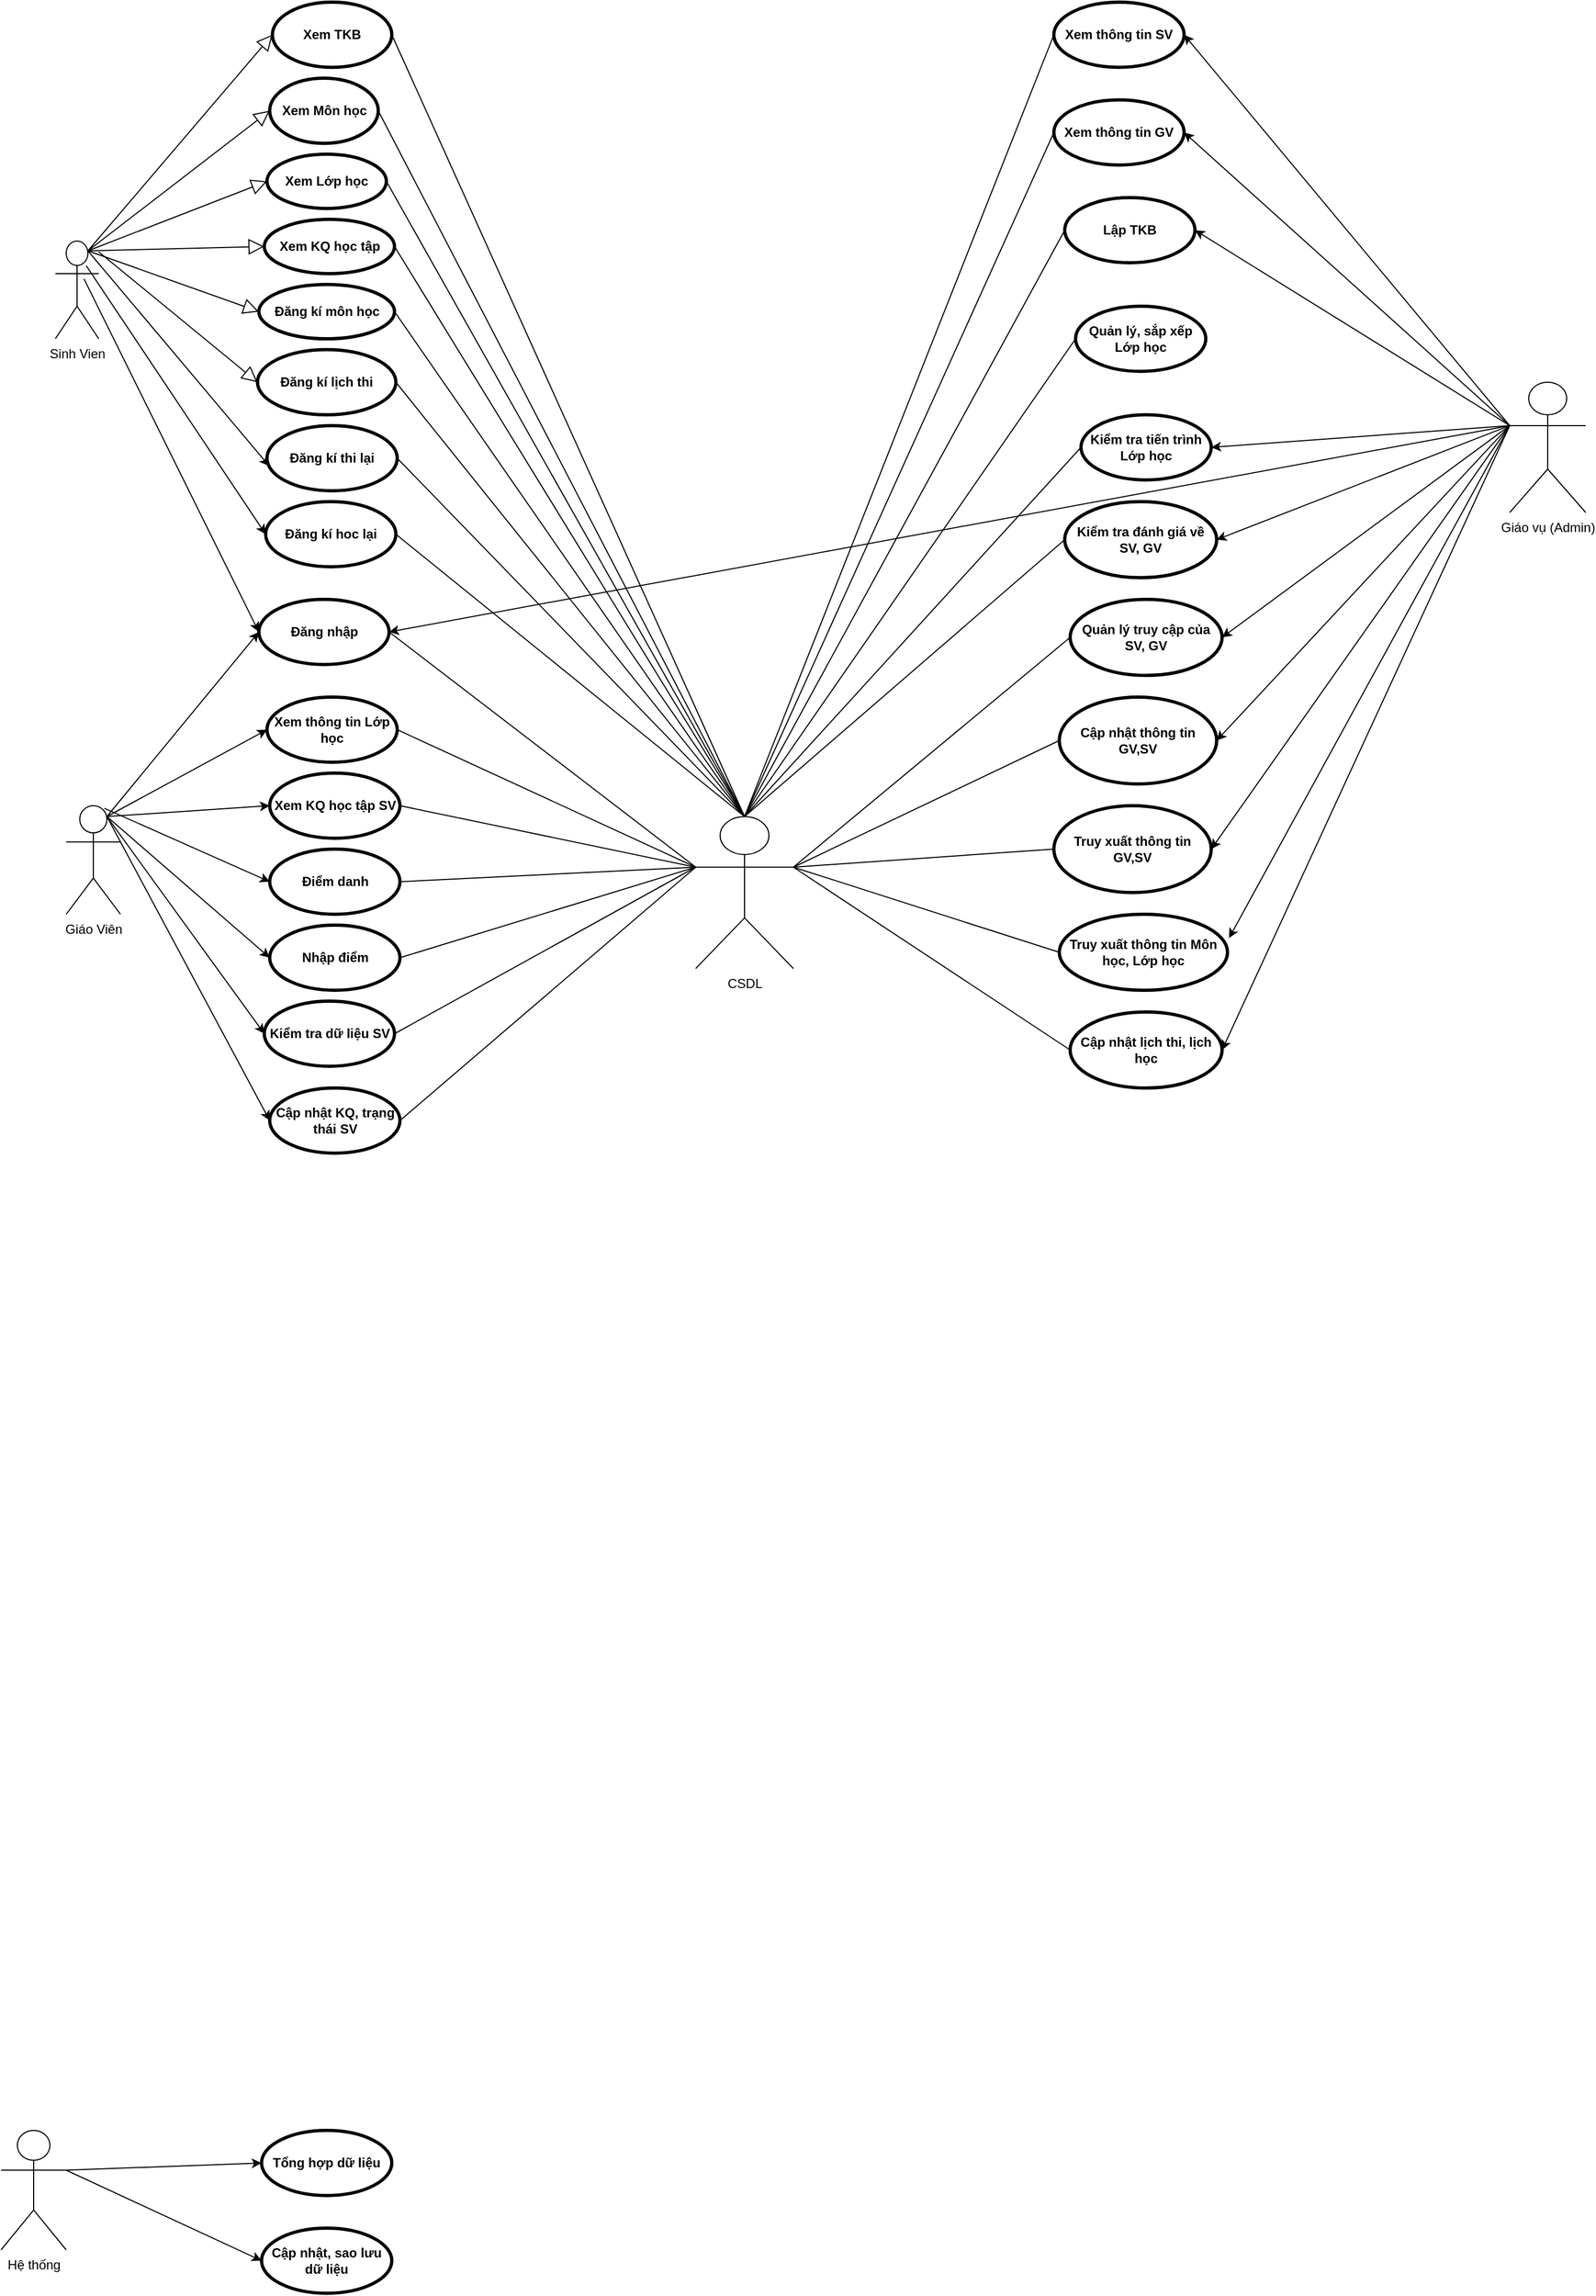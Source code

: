 <mxfile version="14.4.3" type="device"><diagram id="cvtjr43qVSn7jWfJGrVy" name="Page-1"><mxGraphModel dx="1546" dy="1814" grid="1" gridSize="10" guides="1" tooltips="1" connect="1" arrows="1" fold="1" page="1" pageScale="1" pageWidth="850" pageHeight="1100" math="0" shadow="0"><root><mxCell id="0"/><mxCell id="1" parent="0"/><mxCell id="vJbOVOiR2p8JnZp5kyX--1" value="Sinh Vien" style="shape=umlActor;html=1;verticalLabelPosition=bottom;verticalAlign=top;align=center;" vertex="1" parent="1"><mxGeometry x="70" y="110" width="40" height="90" as="geometry"/></mxCell><mxCell id="vJbOVOiR2p8JnZp5kyX--2" value="Xem TKB" style="shape=ellipse;html=1;strokeWidth=3;fontStyle=1;whiteSpace=wrap;align=center;perimeter=ellipsePerimeter;" vertex="1" parent="1"><mxGeometry x="270" y="-110" width="110" height="60" as="geometry"/></mxCell><mxCell id="vJbOVOiR2p8JnZp5kyX--3" value="Xem Môn học" style="shape=ellipse;html=1;strokeWidth=3;fontStyle=1;whiteSpace=wrap;align=center;perimeter=ellipsePerimeter;" vertex="1" parent="1"><mxGeometry x="267.5" y="-40" width="100" height="60" as="geometry"/></mxCell><mxCell id="vJbOVOiR2p8JnZp5kyX--4" value="Xem Lớp học" style="shape=ellipse;html=1;strokeWidth=3;fontStyle=1;whiteSpace=wrap;align=center;perimeter=ellipsePerimeter;" vertex="1" parent="1"><mxGeometry x="265" y="30" width="110" height="50" as="geometry"/></mxCell><mxCell id="vJbOVOiR2p8JnZp5kyX--5" value="Xem KQ học tập" style="shape=ellipse;html=1;strokeWidth=3;fontStyle=1;whiteSpace=wrap;align=center;perimeter=ellipsePerimeter;" vertex="1" parent="1"><mxGeometry x="262.5" y="90" width="120" height="50" as="geometry"/></mxCell><mxCell id="vJbOVOiR2p8JnZp5kyX--6" value="Đăng kí môn học" style="shape=ellipse;html=1;strokeWidth=3;fontStyle=1;whiteSpace=wrap;align=center;perimeter=ellipsePerimeter;" vertex="1" parent="1"><mxGeometry x="257.5" y="150" width="125" height="50" as="geometry"/></mxCell><mxCell id="vJbOVOiR2p8JnZp5kyX--8" value="Đăng kí lịch thi" style="shape=ellipse;html=1;strokeWidth=3;fontStyle=1;whiteSpace=wrap;align=center;perimeter=ellipsePerimeter;" vertex="1" parent="1"><mxGeometry x="256.25" y="210" width="127.5" height="60" as="geometry"/></mxCell><mxCell id="vJbOVOiR2p8JnZp5kyX--9" value="Đăng kí thi lại" style="shape=ellipse;html=1;strokeWidth=3;fontStyle=1;whiteSpace=wrap;align=center;perimeter=ellipsePerimeter;" vertex="1" parent="1"><mxGeometry x="265" y="280" width="120" height="60" as="geometry"/></mxCell><mxCell id="vJbOVOiR2p8JnZp5kyX--10" value="Đăng kí hoc lại" style="shape=ellipse;html=1;strokeWidth=3;fontStyle=1;whiteSpace=wrap;align=center;perimeter=ellipsePerimeter;" vertex="1" parent="1"><mxGeometry x="263.75" y="350" width="120" height="60" as="geometry"/></mxCell><mxCell id="vJbOVOiR2p8JnZp5kyX--11" value="Đăng nhập" style="shape=ellipse;html=1;strokeWidth=3;fontStyle=1;whiteSpace=wrap;align=center;perimeter=ellipsePerimeter;" vertex="1" parent="1"><mxGeometry x="257.5" y="440" width="120" height="60" as="geometry"/></mxCell><mxCell id="vJbOVOiR2p8JnZp5kyX--12" value="Giáo Viên" style="shape=umlActor;html=1;verticalLabelPosition=bottom;verticalAlign=top;align=center;" vertex="1" parent="1"><mxGeometry x="80" y="630" width="50" height="100" as="geometry"/></mxCell><mxCell id="vJbOVOiR2p8JnZp5kyX--13" value="Xem thông tin Lớp học" style="shape=ellipse;html=1;strokeWidth=3;fontStyle=1;whiteSpace=wrap;align=center;perimeter=ellipsePerimeter;" vertex="1" parent="1"><mxGeometry x="265" y="530" width="120" height="60" as="geometry"/></mxCell><mxCell id="vJbOVOiR2p8JnZp5kyX--14" value="Xem KQ học tập SV" style="shape=ellipse;html=1;strokeWidth=3;fontStyle=1;whiteSpace=wrap;align=center;perimeter=ellipsePerimeter;" vertex="1" parent="1"><mxGeometry x="267.5" y="600" width="120" height="60" as="geometry"/></mxCell><mxCell id="vJbOVOiR2p8JnZp5kyX--15" value="Điểm danh" style="shape=ellipse;html=1;strokeWidth=3;fontStyle=1;whiteSpace=wrap;align=center;perimeter=ellipsePerimeter;" vertex="1" parent="1"><mxGeometry x="267.5" y="670" width="120" height="60" as="geometry"/></mxCell><mxCell id="vJbOVOiR2p8JnZp5kyX--16" value="Nhập điểm" style="shape=ellipse;html=1;strokeWidth=3;fontStyle=1;whiteSpace=wrap;align=center;perimeter=ellipsePerimeter;" vertex="1" parent="1"><mxGeometry x="267.5" y="740" width="120" height="60" as="geometry"/></mxCell><mxCell id="vJbOVOiR2p8JnZp5kyX--17" value="Kiểm tra dữ liệu SV" style="shape=ellipse;html=1;strokeWidth=3;fontStyle=1;whiteSpace=wrap;align=center;perimeter=ellipsePerimeter;" vertex="1" parent="1"><mxGeometry x="262.5" y="810" width="120" height="60" as="geometry"/></mxCell><mxCell id="vJbOVOiR2p8JnZp5kyX--18" value="Cập nhật KQ, trạng thái SV" style="shape=ellipse;html=1;strokeWidth=3;fontStyle=1;whiteSpace=wrap;align=center;perimeter=ellipsePerimeter;" vertex="1" parent="1"><mxGeometry x="267.5" y="890" width="120" height="60" as="geometry"/></mxCell><mxCell id="vJbOVOiR2p8JnZp5kyX--20" value="" style="edgeStyle=none;html=1;endArrow=block;endFill=0;endSize=12;verticalAlign=bottom;exitX=0.75;exitY=0.1;exitDx=0;exitDy=0;exitPerimeter=0;entryX=0;entryY=0.5;entryDx=0;entryDy=0;" edge="1" parent="1" source="vJbOVOiR2p8JnZp5kyX--1" target="vJbOVOiR2p8JnZp5kyX--2"><mxGeometry width="160" relative="1" as="geometry"><mxPoint x="240" y="190" as="sourcePoint"/><mxPoint x="400" y="190" as="targetPoint"/></mxGeometry></mxCell><mxCell id="vJbOVOiR2p8JnZp5kyX--21" value="" style="edgeStyle=none;html=1;endArrow=block;endFill=0;endSize=12;verticalAlign=bottom;exitX=0.75;exitY=0.1;exitDx=0;exitDy=0;exitPerimeter=0;entryX=0;entryY=0.5;entryDx=0;entryDy=0;" edge="1" parent="1" source="vJbOVOiR2p8JnZp5kyX--1" target="vJbOVOiR2p8JnZp5kyX--3"><mxGeometry width="160" relative="1" as="geometry"><mxPoint x="240" y="190" as="sourcePoint"/><mxPoint x="400" y="190" as="targetPoint"/></mxGeometry></mxCell><mxCell id="vJbOVOiR2p8JnZp5kyX--22" value="" style="edgeStyle=none;html=1;endArrow=block;endFill=0;endSize=12;verticalAlign=bottom;exitX=0.75;exitY=0.1;exitDx=0;exitDy=0;exitPerimeter=0;entryX=0;entryY=0.5;entryDx=0;entryDy=0;" edge="1" parent="1" source="vJbOVOiR2p8JnZp5kyX--1" target="vJbOVOiR2p8JnZp5kyX--4"><mxGeometry width="160" relative="1" as="geometry"><mxPoint x="240" y="190" as="sourcePoint"/><mxPoint x="400" y="190" as="targetPoint"/></mxGeometry></mxCell><mxCell id="vJbOVOiR2p8JnZp5kyX--23" value="" style="edgeStyle=none;html=1;endArrow=block;endFill=0;endSize=12;verticalAlign=bottom;exitX=0.75;exitY=0.1;exitDx=0;exitDy=0;exitPerimeter=0;entryX=0;entryY=0.5;entryDx=0;entryDy=0;" edge="1" parent="1" source="vJbOVOiR2p8JnZp5kyX--1" target="vJbOVOiR2p8JnZp5kyX--5"><mxGeometry width="160" relative="1" as="geometry"><mxPoint x="240" y="190" as="sourcePoint"/><mxPoint x="400" y="190" as="targetPoint"/></mxGeometry></mxCell><mxCell id="vJbOVOiR2p8JnZp5kyX--24" value="" style="edgeStyle=none;html=1;endArrow=block;endFill=0;endSize=12;verticalAlign=bottom;exitX=0.75;exitY=0.1;exitDx=0;exitDy=0;exitPerimeter=0;entryX=0;entryY=0.5;entryDx=0;entryDy=0;" edge="1" parent="1" source="vJbOVOiR2p8JnZp5kyX--1" target="vJbOVOiR2p8JnZp5kyX--6"><mxGeometry width="160" relative="1" as="geometry"><mxPoint x="240" y="190" as="sourcePoint"/><mxPoint x="400" y="190" as="targetPoint"/></mxGeometry></mxCell><mxCell id="vJbOVOiR2p8JnZp5kyX--25" value="" style="edgeStyle=none;html=1;endArrow=block;endFill=0;endSize=12;verticalAlign=bottom;entryX=0;entryY=0.5;entryDx=0;entryDy=0;" edge="1" parent="1" target="vJbOVOiR2p8JnZp5kyX--8"><mxGeometry width="160" relative="1" as="geometry"><mxPoint x="110" y="120" as="sourcePoint"/><mxPoint x="400" y="190" as="targetPoint"/></mxGeometry></mxCell><mxCell id="vJbOVOiR2p8JnZp5kyX--26" value="" style="endArrow=classic;html=1;exitX=0.75;exitY=0.1;exitDx=0;exitDy=0;exitPerimeter=0;entryX=0.017;entryY=0.62;entryDx=0;entryDy=0;entryPerimeter=0;" edge="1" parent="1" source="vJbOVOiR2p8JnZp5kyX--1" target="vJbOVOiR2p8JnZp5kyX--9"><mxGeometry width="50" height="50" relative="1" as="geometry"><mxPoint x="300" y="320" as="sourcePoint"/><mxPoint x="350" y="270" as="targetPoint"/></mxGeometry></mxCell><mxCell id="vJbOVOiR2p8JnZp5kyX--27" value="" style="endArrow=classic;html=1;exitX=0.713;exitY=0.253;exitDx=0;exitDy=0;exitPerimeter=0;entryX=0;entryY=0.5;entryDx=0;entryDy=0;" edge="1" parent="1" source="vJbOVOiR2p8JnZp5kyX--1" target="vJbOVOiR2p8JnZp5kyX--10"><mxGeometry width="50" height="50" relative="1" as="geometry"><mxPoint x="300" y="420" as="sourcePoint"/><mxPoint x="350" y="370" as="targetPoint"/></mxGeometry></mxCell><mxCell id="vJbOVOiR2p8JnZp5kyX--28" value="" style="endArrow=classic;html=1;exitX=0.66;exitY=0.387;exitDx=0;exitDy=0;exitPerimeter=0;entryX=0;entryY=0.5;entryDx=0;entryDy=0;" edge="1" parent="1" source="vJbOVOiR2p8JnZp5kyX--1" target="vJbOVOiR2p8JnZp5kyX--11"><mxGeometry width="50" height="50" relative="1" as="geometry"><mxPoint x="300" y="320" as="sourcePoint"/><mxPoint x="350" y="270" as="targetPoint"/></mxGeometry></mxCell><mxCell id="vJbOVOiR2p8JnZp5kyX--29" value="" style="endArrow=classic;html=1;exitX=0.75;exitY=0.1;exitDx=0;exitDy=0;exitPerimeter=0;entryX=0;entryY=0.5;entryDx=0;entryDy=0;" edge="1" parent="1" source="vJbOVOiR2p8JnZp5kyX--12" target="vJbOVOiR2p8JnZp5kyX--11"><mxGeometry width="50" height="50" relative="1" as="geometry"><mxPoint x="300" y="720" as="sourcePoint"/><mxPoint x="350" y="670" as="targetPoint"/></mxGeometry></mxCell><mxCell id="vJbOVOiR2p8JnZp5kyX--30" value="" style="endArrow=classic;html=1;entryX=0;entryY=0.5;entryDx=0;entryDy=0;exitX=0.75;exitY=0.1;exitDx=0;exitDy=0;exitPerimeter=0;" edge="1" parent="1" source="vJbOVOiR2p8JnZp5kyX--12" target="vJbOVOiR2p8JnZp5kyX--13"><mxGeometry width="50" height="50" relative="1" as="geometry"><mxPoint x="100" y="640" as="sourcePoint"/><mxPoint x="350" y="670" as="targetPoint"/></mxGeometry></mxCell><mxCell id="vJbOVOiR2p8JnZp5kyX--31" value="" style="endArrow=classic;html=1;exitX=0.75;exitY=0.1;exitDx=0;exitDy=0;exitPerimeter=0;entryX=0;entryY=0.5;entryDx=0;entryDy=0;" edge="1" parent="1" source="vJbOVOiR2p8JnZp5kyX--12" target="vJbOVOiR2p8JnZp5kyX--14"><mxGeometry width="50" height="50" relative="1" as="geometry"><mxPoint x="300" y="720" as="sourcePoint"/><mxPoint x="350" y="670" as="targetPoint"/></mxGeometry></mxCell><mxCell id="vJbOVOiR2p8JnZp5kyX--32" value="" style="endArrow=classic;html=1;entryX=0;entryY=0.5;entryDx=0;entryDy=0;exitX=0.704;exitY=0.024;exitDx=0;exitDy=0;exitPerimeter=0;" edge="1" parent="1" source="vJbOVOiR2p8JnZp5kyX--12" target="vJbOVOiR2p8JnZp5kyX--15"><mxGeometry width="50" height="50" relative="1" as="geometry"><mxPoint x="110" y="640" as="sourcePoint"/><mxPoint x="350" y="670" as="targetPoint"/></mxGeometry></mxCell><mxCell id="vJbOVOiR2p8JnZp5kyX--33" value="" style="endArrow=classic;html=1;exitX=0.75;exitY=0.1;exitDx=0;exitDy=0;exitPerimeter=0;entryX=0;entryY=0.5;entryDx=0;entryDy=0;" edge="1" parent="1" source="vJbOVOiR2p8JnZp5kyX--12" target="vJbOVOiR2p8JnZp5kyX--16"><mxGeometry width="50" height="50" relative="1" as="geometry"><mxPoint x="300" y="720" as="sourcePoint"/><mxPoint x="350" y="670" as="targetPoint"/></mxGeometry></mxCell><mxCell id="vJbOVOiR2p8JnZp5kyX--34" value="" style="endArrow=classic;html=1;exitX=0.75;exitY=0.1;exitDx=0;exitDy=0;exitPerimeter=0;entryX=0;entryY=0.5;entryDx=0;entryDy=0;" edge="1" parent="1" source="vJbOVOiR2p8JnZp5kyX--12" target="vJbOVOiR2p8JnZp5kyX--17"><mxGeometry width="50" height="50" relative="1" as="geometry"><mxPoint x="300" y="720" as="sourcePoint"/><mxPoint x="350" y="670" as="targetPoint"/></mxGeometry></mxCell><mxCell id="vJbOVOiR2p8JnZp5kyX--35" value="" style="endArrow=classic;html=1;exitX=0.75;exitY=0.1;exitDx=0;exitDy=0;exitPerimeter=0;entryX=0;entryY=0.5;entryDx=0;entryDy=0;" edge="1" parent="1" source="vJbOVOiR2p8JnZp5kyX--12" target="vJbOVOiR2p8JnZp5kyX--18"><mxGeometry width="50" height="50" relative="1" as="geometry"><mxPoint x="300" y="720" as="sourcePoint"/><mxPoint x="350" y="670" as="targetPoint"/></mxGeometry></mxCell><mxCell id="vJbOVOiR2p8JnZp5kyX--36" value="Giáo vụ (Admin)" style="shape=umlActor;verticalLabelPosition=bottom;verticalAlign=top;html=1;outlineConnect=0;" vertex="1" parent="1"><mxGeometry x="1410" y="240" width="70" height="120" as="geometry"/></mxCell><mxCell id="vJbOVOiR2p8JnZp5kyX--37" value="" style="endArrow=classic;html=1;exitX=0;exitY=0.333;exitDx=0;exitDy=0;exitPerimeter=0;entryX=1;entryY=0.5;entryDx=0;entryDy=0;" edge="1" parent="1" source="vJbOVOiR2p8JnZp5kyX--36" target="vJbOVOiR2p8JnZp5kyX--11"><mxGeometry width="50" height="50" relative="1" as="geometry"><mxPoint x="300" y="820" as="sourcePoint"/><mxPoint x="350" y="770" as="targetPoint"/></mxGeometry></mxCell><mxCell id="vJbOVOiR2p8JnZp5kyX--38" value="Xem thông tin SV" style="shape=ellipse;html=1;strokeWidth=3;fontStyle=1;whiteSpace=wrap;align=center;perimeter=ellipsePerimeter;" vertex="1" parent="1"><mxGeometry x="990" y="-110" width="120" height="60" as="geometry"/></mxCell><mxCell id="vJbOVOiR2p8JnZp5kyX--39" value="Xem thông tin GV" style="shape=ellipse;html=1;strokeWidth=3;fontStyle=1;whiteSpace=wrap;align=center;perimeter=ellipsePerimeter;" vertex="1" parent="1"><mxGeometry x="990" y="-20" width="120" height="60" as="geometry"/></mxCell><mxCell id="vJbOVOiR2p8JnZp5kyX--41" value="Quản lý, sắp xếp Lớp học" style="shape=ellipse;html=1;strokeWidth=3;fontStyle=1;whiteSpace=wrap;align=center;perimeter=ellipsePerimeter;" vertex="1" parent="1"><mxGeometry x="1010" y="170" width="120" height="60" as="geometry"/></mxCell><mxCell id="vJbOVOiR2p8JnZp5kyX--42" value="Kiểm tra tiến trình Lớp học" style="shape=ellipse;html=1;strokeWidth=3;fontStyle=1;whiteSpace=wrap;align=center;perimeter=ellipsePerimeter;" vertex="1" parent="1"><mxGeometry x="1015" y="270" width="120" height="60" as="geometry"/></mxCell><mxCell id="vJbOVOiR2p8JnZp5kyX--43" value="Kiểm tra đánh giá về SV, GV" style="shape=ellipse;html=1;strokeWidth=3;fontStyle=1;whiteSpace=wrap;align=center;perimeter=ellipsePerimeter;" vertex="1" parent="1"><mxGeometry x="1000" y="350" width="140" height="70" as="geometry"/></mxCell><mxCell id="vJbOVOiR2p8JnZp5kyX--44" value="Quản lý truy cập của SV, GV" style="shape=ellipse;html=1;strokeWidth=3;fontStyle=1;whiteSpace=wrap;align=center;perimeter=ellipsePerimeter;" vertex="1" parent="1"><mxGeometry x="1005" y="440" width="140" height="70" as="geometry"/></mxCell><mxCell id="vJbOVOiR2p8JnZp5kyX--45" value="" style="endArrow=classic;html=1;exitX=0;exitY=0.333;exitDx=0;exitDy=0;exitPerimeter=0;entryX=1;entryY=0.5;entryDx=0;entryDy=0;" edge="1" parent="1" source="vJbOVOiR2p8JnZp5kyX--36" target="vJbOVOiR2p8JnZp5kyX--38"><mxGeometry width="50" height="50" relative="1" as="geometry"><mxPoint x="300" y="1190" as="sourcePoint"/><mxPoint x="350" y="1140" as="targetPoint"/></mxGeometry></mxCell><mxCell id="vJbOVOiR2p8JnZp5kyX--46" value="" style="endArrow=classic;html=1;exitX=0;exitY=0.333;exitDx=0;exitDy=0;exitPerimeter=0;entryX=1;entryY=0.5;entryDx=0;entryDy=0;" edge="1" parent="1" source="vJbOVOiR2p8JnZp5kyX--36" target="vJbOVOiR2p8JnZp5kyX--39"><mxGeometry width="50" height="50" relative="1" as="geometry"><mxPoint x="300" y="1190" as="sourcePoint"/><mxPoint x="350" y="1140" as="targetPoint"/></mxGeometry></mxCell><mxCell id="vJbOVOiR2p8JnZp5kyX--47" value="" style="endArrow=classic;html=1;entryX=1;entryY=0.5;entryDx=0;entryDy=0;exitX=0;exitY=0.333;exitDx=0;exitDy=0;exitPerimeter=0;" edge="1" parent="1" source="vJbOVOiR2p8JnZp5kyX--36" target="vJbOVOiR2p8JnZp5kyX--40"><mxGeometry width="50" height="50" relative="1" as="geometry"><mxPoint x="1350" y="178" as="sourcePoint"/><mxPoint x="350" y="1140" as="targetPoint"/></mxGeometry></mxCell><mxCell id="vJbOVOiR2p8JnZp5kyX--50" value="Cập nhật thông tin GV,SV" style="shape=ellipse;html=1;strokeWidth=3;fontStyle=1;whiteSpace=wrap;align=center;perimeter=ellipsePerimeter;" vertex="1" parent="1"><mxGeometry x="995" y="530" width="145" height="80" as="geometry"/></mxCell><mxCell id="vJbOVOiR2p8JnZp5kyX--53" value="Truy xuất thông tin GV,SV" style="shape=ellipse;html=1;strokeWidth=3;fontStyle=1;whiteSpace=wrap;align=center;perimeter=ellipsePerimeter;" vertex="1" parent="1"><mxGeometry x="990" y="630" width="145" height="80" as="geometry"/></mxCell><mxCell id="vJbOVOiR2p8JnZp5kyX--54" value="Truy xuất thông tin Môn học, Lớp học" style="shape=ellipse;html=1;strokeWidth=3;fontStyle=1;whiteSpace=wrap;align=center;perimeter=ellipsePerimeter;" vertex="1" parent="1"><mxGeometry x="995" y="730" width="155" height="70" as="geometry"/></mxCell><mxCell id="vJbOVOiR2p8JnZp5kyX--55" value="Cập nhật lịch thi, lịch học" style="shape=ellipse;html=1;strokeWidth=3;fontStyle=1;whiteSpace=wrap;align=center;perimeter=ellipsePerimeter;" vertex="1" parent="1"><mxGeometry x="1005" y="820" width="140" height="70" as="geometry"/></mxCell><mxCell id="vJbOVOiR2p8JnZp5kyX--57" value="Hệ thống" style="shape=umlActor;html=1;verticalLabelPosition=bottom;verticalAlign=top;align=center;" vertex="1" parent="1"><mxGeometry x="20" y="1850" width="60" height="110" as="geometry"/></mxCell><mxCell id="vJbOVOiR2p8JnZp5kyX--59" value="Tổng hợp dữ liệu" style="shape=ellipse;html=1;strokeWidth=3;fontStyle=1;whiteSpace=wrap;align=center;perimeter=ellipsePerimeter;" vertex="1" parent="1"><mxGeometry x="260" y="1850" width="120" height="60" as="geometry"/></mxCell><mxCell id="vJbOVOiR2p8JnZp5kyX--60" value="Cập nhật, sao lưu dữ liệu" style="shape=ellipse;html=1;strokeWidth=3;fontStyle=1;whiteSpace=wrap;align=center;perimeter=ellipsePerimeter;" vertex="1" parent="1"><mxGeometry x="260" y="1940" width="120" height="60" as="geometry"/></mxCell><mxCell id="vJbOVOiR2p8JnZp5kyX--67" value="" style="endArrow=classic;html=1;exitX=1;exitY=0.333;exitDx=0;exitDy=0;exitPerimeter=0;entryX=0;entryY=0.5;entryDx=0;entryDy=0;" edge="1" parent="1" source="vJbOVOiR2p8JnZp5kyX--57" target="vJbOVOiR2p8JnZp5kyX--59"><mxGeometry width="50" height="50" relative="1" as="geometry"><mxPoint x="450" y="1910" as="sourcePoint"/><mxPoint x="500" y="1860" as="targetPoint"/></mxGeometry></mxCell><mxCell id="vJbOVOiR2p8JnZp5kyX--68" value="" style="endArrow=classic;html=1;exitX=1;exitY=0.333;exitDx=0;exitDy=0;exitPerimeter=0;entryX=0;entryY=0.5;entryDx=0;entryDy=0;" edge="1" parent="1" source="vJbOVOiR2p8JnZp5kyX--57" target="vJbOVOiR2p8JnZp5kyX--60"><mxGeometry width="50" height="50" relative="1" as="geometry"><mxPoint x="450" y="1910" as="sourcePoint"/><mxPoint x="500" y="1860" as="targetPoint"/></mxGeometry></mxCell><mxCell id="vJbOVOiR2p8JnZp5kyX--69" value="CSDL" style="shape=umlActor;html=1;verticalLabelPosition=bottom;verticalAlign=top;align=center;" vertex="1" parent="1"><mxGeometry x="660" y="640" width="90" height="140" as="geometry"/></mxCell><mxCell id="vJbOVOiR2p8JnZp5kyX--70" value="" style="edgeStyle=none;html=1;endArrow=none;verticalAlign=bottom;exitX=1;exitY=0.5;exitDx=0;exitDy=0;entryX=0.5;entryY=0;entryDx=0;entryDy=0;entryPerimeter=0;" edge="1" parent="1" source="vJbOVOiR2p8JnZp5kyX--2" target="vJbOVOiR2p8JnZp5kyX--69"><mxGeometry width="160" relative="1" as="geometry"><mxPoint x="400" y="240" as="sourcePoint"/><mxPoint x="560" y="240" as="targetPoint"/></mxGeometry></mxCell><mxCell id="vJbOVOiR2p8JnZp5kyX--71" value="" style="edgeStyle=none;html=1;endArrow=none;verticalAlign=bottom;exitX=1;exitY=0.5;exitDx=0;exitDy=0;entryX=0.5;entryY=0;entryDx=0;entryDy=0;entryPerimeter=0;" edge="1" parent="1" source="vJbOVOiR2p8JnZp5kyX--3" target="vJbOVOiR2p8JnZp5kyX--69"><mxGeometry width="160" relative="1" as="geometry"><mxPoint x="400" y="240" as="sourcePoint"/><mxPoint x="560" y="240" as="targetPoint"/></mxGeometry></mxCell><mxCell id="vJbOVOiR2p8JnZp5kyX--72" value="" style="edgeStyle=none;html=1;endArrow=none;verticalAlign=bottom;exitX=1;exitY=0.5;exitDx=0;exitDy=0;entryX=0.5;entryY=0;entryDx=0;entryDy=0;entryPerimeter=0;" edge="1" parent="1" source="vJbOVOiR2p8JnZp5kyX--4" target="vJbOVOiR2p8JnZp5kyX--69"><mxGeometry width="160" relative="1" as="geometry"><mxPoint x="400" y="240" as="sourcePoint"/><mxPoint x="560" y="240" as="targetPoint"/></mxGeometry></mxCell><mxCell id="vJbOVOiR2p8JnZp5kyX--73" value="" style="edgeStyle=none;html=1;endArrow=none;verticalAlign=bottom;exitX=1;exitY=0.5;exitDx=0;exitDy=0;entryX=0.5;entryY=0;entryDx=0;entryDy=0;entryPerimeter=0;" edge="1" parent="1" source="vJbOVOiR2p8JnZp5kyX--5" target="vJbOVOiR2p8JnZp5kyX--69"><mxGeometry width="160" relative="1" as="geometry"><mxPoint x="400" y="360" as="sourcePoint"/><mxPoint x="560" y="360" as="targetPoint"/></mxGeometry></mxCell><mxCell id="vJbOVOiR2p8JnZp5kyX--74" value="" style="edgeStyle=none;html=1;endArrow=none;verticalAlign=bottom;exitX=1;exitY=0.5;exitDx=0;exitDy=0;entryX=0.5;entryY=0;entryDx=0;entryDy=0;entryPerimeter=0;" edge="1" parent="1" source="vJbOVOiR2p8JnZp5kyX--6" target="vJbOVOiR2p8JnZp5kyX--69"><mxGeometry width="160" relative="1" as="geometry"><mxPoint x="400" y="480" as="sourcePoint"/><mxPoint x="560" y="480" as="targetPoint"/></mxGeometry></mxCell><mxCell id="vJbOVOiR2p8JnZp5kyX--75" value="" style="edgeStyle=none;html=1;endArrow=none;verticalAlign=bottom;exitX=1;exitY=0.5;exitDx=0;exitDy=0;entryX=0.5;entryY=0;entryDx=0;entryDy=0;entryPerimeter=0;" edge="1" parent="1" source="vJbOVOiR2p8JnZp5kyX--8" target="vJbOVOiR2p8JnZp5kyX--69"><mxGeometry width="160" relative="1" as="geometry"><mxPoint x="400" y="480" as="sourcePoint"/><mxPoint x="560" y="480" as="targetPoint"/></mxGeometry></mxCell><mxCell id="vJbOVOiR2p8JnZp5kyX--76" value="" style="edgeStyle=none;html=1;endArrow=none;verticalAlign=bottom;exitX=1;exitY=0.5;exitDx=0;exitDy=0;entryX=0.5;entryY=0;entryDx=0;entryDy=0;entryPerimeter=0;" edge="1" parent="1" source="vJbOVOiR2p8JnZp5kyX--9" target="vJbOVOiR2p8JnZp5kyX--69"><mxGeometry width="160" relative="1" as="geometry"><mxPoint x="400" y="590" as="sourcePoint"/><mxPoint x="560" y="590" as="targetPoint"/></mxGeometry></mxCell><mxCell id="vJbOVOiR2p8JnZp5kyX--77" value="" style="edgeStyle=none;html=1;endArrow=none;verticalAlign=bottom;exitX=1;exitY=0.5;exitDx=0;exitDy=0;entryX=0.5;entryY=0;entryDx=0;entryDy=0;entryPerimeter=0;" edge="1" parent="1" source="vJbOVOiR2p8JnZp5kyX--10" target="vJbOVOiR2p8JnZp5kyX--69"><mxGeometry width="160" relative="1" as="geometry"><mxPoint x="400" y="590" as="sourcePoint"/><mxPoint x="560" y="590" as="targetPoint"/></mxGeometry></mxCell><mxCell id="vJbOVOiR2p8JnZp5kyX--78" value="" style="edgeStyle=none;html=1;endArrow=none;verticalAlign=bottom;exitX=1;exitY=0.5;exitDx=0;exitDy=0;entryX=0;entryY=0.333;entryDx=0;entryDy=0;entryPerimeter=0;" edge="1" parent="1" source="vJbOVOiR2p8JnZp5kyX--11" target="vJbOVOiR2p8JnZp5kyX--69"><mxGeometry width="160" relative="1" as="geometry"><mxPoint x="400" y="710" as="sourcePoint"/><mxPoint x="560" y="710" as="targetPoint"/></mxGeometry></mxCell><mxCell id="vJbOVOiR2p8JnZp5kyX--79" value="" style="edgeStyle=none;html=1;endArrow=none;verticalAlign=bottom;exitX=1;exitY=0.5;exitDx=0;exitDy=0;entryX=0;entryY=0.333;entryDx=0;entryDy=0;entryPerimeter=0;" edge="1" parent="1" source="vJbOVOiR2p8JnZp5kyX--13" target="vJbOVOiR2p8JnZp5kyX--69"><mxGeometry width="160" relative="1" as="geometry"><mxPoint x="400" y="710" as="sourcePoint"/><mxPoint x="560" y="710" as="targetPoint"/></mxGeometry></mxCell><mxCell id="vJbOVOiR2p8JnZp5kyX--80" value="" style="edgeStyle=none;html=1;endArrow=none;verticalAlign=bottom;exitX=1;exitY=0.5;exitDx=0;exitDy=0;entryX=0;entryY=0.333;entryDx=0;entryDy=0;entryPerimeter=0;" edge="1" parent="1" source="vJbOVOiR2p8JnZp5kyX--14" target="vJbOVOiR2p8JnZp5kyX--69"><mxGeometry width="160" relative="1" as="geometry"><mxPoint x="400" y="710" as="sourcePoint"/><mxPoint x="560" y="710" as="targetPoint"/></mxGeometry></mxCell><mxCell id="vJbOVOiR2p8JnZp5kyX--81" value="" style="edgeStyle=none;html=1;endArrow=none;verticalAlign=bottom;exitX=1;exitY=0.5;exitDx=0;exitDy=0;entryX=0;entryY=0.333;entryDx=0;entryDy=0;entryPerimeter=0;" edge="1" parent="1" source="vJbOVOiR2p8JnZp5kyX--15" target="vJbOVOiR2p8JnZp5kyX--69"><mxGeometry width="160" relative="1" as="geometry"><mxPoint x="425" y="709.41" as="sourcePoint"/><mxPoint x="610" y="750" as="targetPoint"/></mxGeometry></mxCell><mxCell id="vJbOVOiR2p8JnZp5kyX--83" value="" style="edgeStyle=none;html=1;endArrow=none;verticalAlign=bottom;exitX=1;exitY=0.5;exitDx=0;exitDy=0;entryX=0;entryY=0.333;entryDx=0;entryDy=0;entryPerimeter=0;" edge="1" parent="1" source="vJbOVOiR2p8JnZp5kyX--16" target="vJbOVOiR2p8JnZp5kyX--69"><mxGeometry width="160" relative="1" as="geometry"><mxPoint x="400" y="830" as="sourcePoint"/><mxPoint x="560" y="830" as="targetPoint"/></mxGeometry></mxCell><mxCell id="vJbOVOiR2p8JnZp5kyX--84" value="" style="edgeStyle=none;html=1;endArrow=none;verticalAlign=bottom;exitX=1;exitY=0.5;exitDx=0;exitDy=0;entryX=0;entryY=0.333;entryDx=0;entryDy=0;entryPerimeter=0;" edge="1" parent="1" source="vJbOVOiR2p8JnZp5kyX--17" target="vJbOVOiR2p8JnZp5kyX--69"><mxGeometry width="160" relative="1" as="geometry"><mxPoint x="400" y="830" as="sourcePoint"/><mxPoint x="560" y="830" as="targetPoint"/></mxGeometry></mxCell><mxCell id="vJbOVOiR2p8JnZp5kyX--85" value="" style="edgeStyle=none;html=1;endArrow=none;verticalAlign=bottom;exitX=1;exitY=0.5;exitDx=0;exitDy=0;entryX=0;entryY=0.333;entryDx=0;entryDy=0;entryPerimeter=0;" edge="1" parent="1" source="vJbOVOiR2p8JnZp5kyX--18" target="vJbOVOiR2p8JnZp5kyX--69"><mxGeometry width="160" relative="1" as="geometry"><mxPoint x="400" y="950" as="sourcePoint"/><mxPoint x="560" y="950" as="targetPoint"/></mxGeometry></mxCell><mxCell id="vJbOVOiR2p8JnZp5kyX--86" value="" style="edgeStyle=none;html=1;endArrow=none;verticalAlign=bottom;exitX=0;exitY=0.5;exitDx=0;exitDy=0;entryX=0.5;entryY=0;entryDx=0;entryDy=0;entryPerimeter=0;" edge="1" parent="1" source="vJbOVOiR2p8JnZp5kyX--38" target="vJbOVOiR2p8JnZp5kyX--69"><mxGeometry width="160" relative="1" as="geometry"><mxPoint x="400" y="1060" as="sourcePoint"/><mxPoint x="560" y="1060" as="targetPoint"/></mxGeometry></mxCell><mxCell id="vJbOVOiR2p8JnZp5kyX--88" value="" style="edgeStyle=none;html=1;endArrow=none;verticalAlign=bottom;exitX=0;exitY=0.5;exitDx=0;exitDy=0;entryX=0.5;entryY=0;entryDx=0;entryDy=0;entryPerimeter=0;" edge="1" parent="1" source="vJbOVOiR2p8JnZp5kyX--40" target="vJbOVOiR2p8JnZp5kyX--69"><mxGeometry width="160" relative="1" as="geometry"><mxPoint x="400" y="1060" as="sourcePoint"/><mxPoint x="560" y="1060" as="targetPoint"/></mxGeometry></mxCell><mxCell id="vJbOVOiR2p8JnZp5kyX--89" value="" style="edgeStyle=none;html=1;endArrow=none;verticalAlign=bottom;entryX=0.5;entryY=0;entryDx=0;entryDy=0;entryPerimeter=0;exitX=0;exitY=0.5;exitDx=0;exitDy=0;" edge="1" parent="1" source="vJbOVOiR2p8JnZp5kyX--41" target="vJbOVOiR2p8JnZp5kyX--69"><mxGeometry width="160" relative="1" as="geometry"><mxPoint x="400" y="950" as="sourcePoint"/><mxPoint x="560" y="950" as="targetPoint"/></mxGeometry></mxCell><mxCell id="vJbOVOiR2p8JnZp5kyX--90" value="" style="edgeStyle=none;html=1;endArrow=none;verticalAlign=bottom;entryX=0.5;entryY=0;entryDx=0;entryDy=0;entryPerimeter=0;exitX=0;exitY=0.5;exitDx=0;exitDy=0;" edge="1" parent="1" source="vJbOVOiR2p8JnZp5kyX--42" target="vJbOVOiR2p8JnZp5kyX--69"><mxGeometry width="160" relative="1" as="geometry"><mxPoint x="400" y="950" as="sourcePoint"/><mxPoint x="560" y="950" as="targetPoint"/></mxGeometry></mxCell><mxCell id="vJbOVOiR2p8JnZp5kyX--91" value="" style="edgeStyle=none;html=1;endArrow=none;verticalAlign=bottom;entryX=0.5;entryY=0;entryDx=0;entryDy=0;entryPerimeter=0;exitX=0;exitY=0.5;exitDx=0;exitDy=0;" edge="1" parent="1" source="vJbOVOiR2p8JnZp5kyX--43" target="vJbOVOiR2p8JnZp5kyX--69"><mxGeometry width="160" relative="1" as="geometry"><mxPoint x="400" y="1060" as="sourcePoint"/><mxPoint x="560" y="1060" as="targetPoint"/></mxGeometry></mxCell><mxCell id="vJbOVOiR2p8JnZp5kyX--40" value="Lập TKB" style="shape=ellipse;html=1;strokeWidth=3;fontStyle=1;whiteSpace=wrap;align=center;perimeter=ellipsePerimeter;" vertex="1" parent="1"><mxGeometry x="1000" y="70" width="120" height="60" as="geometry"/></mxCell><mxCell id="vJbOVOiR2p8JnZp5kyX--92" value="" style="edgeStyle=none;html=1;endArrow=none;verticalAlign=bottom;exitX=0;exitY=0.5;exitDx=0;exitDy=0;entryX=0.5;entryY=0;entryDx=0;entryDy=0;entryPerimeter=0;" edge="1" parent="1" source="vJbOVOiR2p8JnZp5kyX--39" target="vJbOVOiR2p8JnZp5kyX--69"><mxGeometry width="160" relative="1" as="geometry"><mxPoint x="1100" y="55" as="sourcePoint"/><mxPoint x="660" y="780" as="targetPoint"/></mxGeometry></mxCell><mxCell id="vJbOVOiR2p8JnZp5kyX--95" value="" style="endArrow=classic;html=1;exitX=0;exitY=0.333;exitDx=0;exitDy=0;exitPerimeter=0;entryX=1;entryY=0.5;entryDx=0;entryDy=0;" edge="1" parent="1" source="vJbOVOiR2p8JnZp5kyX--36" target="vJbOVOiR2p8JnZp5kyX--42"><mxGeometry width="50" height="50" relative="1" as="geometry"><mxPoint x="750" y="360" as="sourcePoint"/><mxPoint x="800" y="310" as="targetPoint"/></mxGeometry></mxCell><mxCell id="vJbOVOiR2p8JnZp5kyX--96" value="" style="endArrow=classic;html=1;exitX=0;exitY=0.333;exitDx=0;exitDy=0;exitPerimeter=0;entryX=1;entryY=0.5;entryDx=0;entryDy=0;" edge="1" parent="1" source="vJbOVOiR2p8JnZp5kyX--36" target="vJbOVOiR2p8JnZp5kyX--43"><mxGeometry width="50" height="50" relative="1" as="geometry"><mxPoint x="750" y="360" as="sourcePoint"/><mxPoint x="800" y="310" as="targetPoint"/></mxGeometry></mxCell><mxCell id="vJbOVOiR2p8JnZp5kyX--97" value="" style="endArrow=classic;html=1;exitX=0;exitY=0.333;exitDx=0;exitDy=0;exitPerimeter=0;entryX=1;entryY=0.5;entryDx=0;entryDy=0;" edge="1" parent="1" source="vJbOVOiR2p8JnZp5kyX--36" target="vJbOVOiR2p8JnZp5kyX--44"><mxGeometry width="50" height="50" relative="1" as="geometry"><mxPoint x="750" y="480" as="sourcePoint"/><mxPoint x="800" y="430" as="targetPoint"/></mxGeometry></mxCell><mxCell id="vJbOVOiR2p8JnZp5kyX--98" value="" style="endArrow=classic;html=1;exitX=0;exitY=0.333;exitDx=0;exitDy=0;exitPerimeter=0;entryX=1;entryY=0.5;entryDx=0;entryDy=0;" edge="1" parent="1" source="vJbOVOiR2p8JnZp5kyX--36" target="vJbOVOiR2p8JnZp5kyX--50"><mxGeometry width="50" height="50" relative="1" as="geometry"><mxPoint x="750" y="480" as="sourcePoint"/><mxPoint x="800" y="430" as="targetPoint"/></mxGeometry></mxCell><mxCell id="vJbOVOiR2p8JnZp5kyX--99" value="" style="endArrow=classic;html=1;exitX=0;exitY=0.333;exitDx=0;exitDy=0;exitPerimeter=0;entryX=1;entryY=0.5;entryDx=0;entryDy=0;" edge="1" parent="1" source="vJbOVOiR2p8JnZp5kyX--36" target="vJbOVOiR2p8JnZp5kyX--53"><mxGeometry width="50" height="50" relative="1" as="geometry"><mxPoint x="750" y="480" as="sourcePoint"/><mxPoint x="800" y="430" as="targetPoint"/></mxGeometry></mxCell><mxCell id="vJbOVOiR2p8JnZp5kyX--100" value="" style="endArrow=classic;html=1;exitX=0;exitY=0.333;exitDx=0;exitDy=0;exitPerimeter=0;entryX=1.009;entryY=0.313;entryDx=0;entryDy=0;entryPerimeter=0;" edge="1" parent="1" source="vJbOVOiR2p8JnZp5kyX--36" target="vJbOVOiR2p8JnZp5kyX--54"><mxGeometry width="50" height="50" relative="1" as="geometry"><mxPoint x="750" y="480" as="sourcePoint"/><mxPoint x="1230" y="750" as="targetPoint"/></mxGeometry></mxCell><mxCell id="vJbOVOiR2p8JnZp5kyX--101" value="" style="endArrow=classic;html=1;exitX=0;exitY=0.333;exitDx=0;exitDy=0;exitPerimeter=0;entryX=1;entryY=0.5;entryDx=0;entryDy=0;" edge="1" parent="1" source="vJbOVOiR2p8JnZp5kyX--36" target="vJbOVOiR2p8JnZp5kyX--55"><mxGeometry width="50" height="50" relative="1" as="geometry"><mxPoint x="750" y="480" as="sourcePoint"/><mxPoint x="800" y="430" as="targetPoint"/></mxGeometry></mxCell><mxCell id="vJbOVOiR2p8JnZp5kyX--103" value="" style="edgeStyle=none;html=1;endArrow=none;verticalAlign=bottom;entryX=0;entryY=0.5;entryDx=0;entryDy=0;exitX=1;exitY=0.333;exitDx=0;exitDy=0;exitPerimeter=0;" edge="1" parent="1" source="vJbOVOiR2p8JnZp5kyX--69" target="vJbOVOiR2p8JnZp5kyX--44"><mxGeometry width="160" relative="1" as="geometry"><mxPoint x="700" y="760" as="sourcePoint"/><mxPoint x="860" y="760" as="targetPoint"/></mxGeometry></mxCell><mxCell id="vJbOVOiR2p8JnZp5kyX--104" value="" style="edgeStyle=none;html=1;endArrow=none;verticalAlign=bottom;entryX=0;entryY=0.5;entryDx=0;entryDy=0;exitX=1;exitY=0.333;exitDx=0;exitDy=0;exitPerimeter=0;" edge="1" parent="1" source="vJbOVOiR2p8JnZp5kyX--69" target="vJbOVOiR2p8JnZp5kyX--50"><mxGeometry width="160" relative="1" as="geometry"><mxPoint x="700" y="760" as="sourcePoint"/><mxPoint x="860" y="760" as="targetPoint"/></mxGeometry></mxCell><mxCell id="vJbOVOiR2p8JnZp5kyX--105" value="" style="edgeStyle=none;html=1;endArrow=none;verticalAlign=bottom;entryX=0;entryY=0.5;entryDx=0;entryDy=0;exitX=1;exitY=0.333;exitDx=0;exitDy=0;exitPerimeter=0;" edge="1" parent="1" source="vJbOVOiR2p8JnZp5kyX--69" target="vJbOVOiR2p8JnZp5kyX--53"><mxGeometry width="160" relative="1" as="geometry"><mxPoint x="700" y="760" as="sourcePoint"/><mxPoint x="860" y="760" as="targetPoint"/></mxGeometry></mxCell><mxCell id="vJbOVOiR2p8JnZp5kyX--106" value="" style="edgeStyle=none;html=1;endArrow=none;verticalAlign=bottom;entryX=0;entryY=0.5;entryDx=0;entryDy=0;exitX=1;exitY=0.333;exitDx=0;exitDy=0;exitPerimeter=0;" edge="1" parent="1" source="vJbOVOiR2p8JnZp5kyX--69" target="vJbOVOiR2p8JnZp5kyX--54"><mxGeometry width="160" relative="1" as="geometry"><mxPoint x="700" y="760" as="sourcePoint"/><mxPoint x="860" y="760" as="targetPoint"/></mxGeometry></mxCell><mxCell id="vJbOVOiR2p8JnZp5kyX--107" value="" style="edgeStyle=none;html=1;endArrow=none;verticalAlign=bottom;entryX=0;entryY=0.5;entryDx=0;entryDy=0;exitX=1;exitY=0.333;exitDx=0;exitDy=0;exitPerimeter=0;" edge="1" parent="1" source="vJbOVOiR2p8JnZp5kyX--69" target="vJbOVOiR2p8JnZp5kyX--55"><mxGeometry width="160" relative="1" as="geometry"><mxPoint x="700" y="760" as="sourcePoint"/><mxPoint x="860" y="760" as="targetPoint"/></mxGeometry></mxCell></root></mxGraphModel></diagram></mxfile>